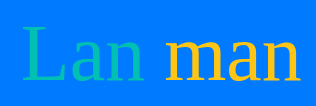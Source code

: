 <mxfile version="16.5.1" type="device"><diagram id="2gmi9xARjsrKAyEPeVYL" name="Page-1"><mxGraphModel dx="760" dy="707" grid="0" gridSize="10" guides="1" tooltips="1" connect="1" arrows="1" fold="1" page="1" pageScale="1" pageWidth="827" pageHeight="1169" background="#007BFF" math="0" shadow="0"><root><mxCell id="0"/><mxCell id="1" parent="0"/><mxCell id="mXCVrPumTGSevZ1Dxupv-1" value="Lan" style="text;html=1;align=center;verticalAlign=middle;resizable=0;points=[];autosize=1;strokeColor=none;fillColor=none;fontSize=40;fontFamily=Roboto Mono;fontSource=https%3A%2F%2Ffonts.googleapis.com%2Fcss%3Ffamily%3DRoboto%2BMono;fontColor=#00bfb3;" vertex="1" parent="1"><mxGeometry x="373" y="208" width="82" height="52" as="geometry"/></mxCell><mxCell id="mXCVrPumTGSevZ1Dxupv-2" value="man" style="text;html=1;align=center;verticalAlign=middle;resizable=0;points=[];autosize=1;strokeColor=none;fillColor=none;fontSize=40;fontFamily=Roboto Mono;fontSource=https%3A%2F%2Ffonts.googleapis.com%2Fcss%3Ffamily%3DRoboto%2BMono;fontColor=#FEC514;" vertex="1" parent="1"><mxGeometry x="448" y="208" width="82" height="52" as="geometry"/></mxCell></root></mxGraphModel></diagram></mxfile>